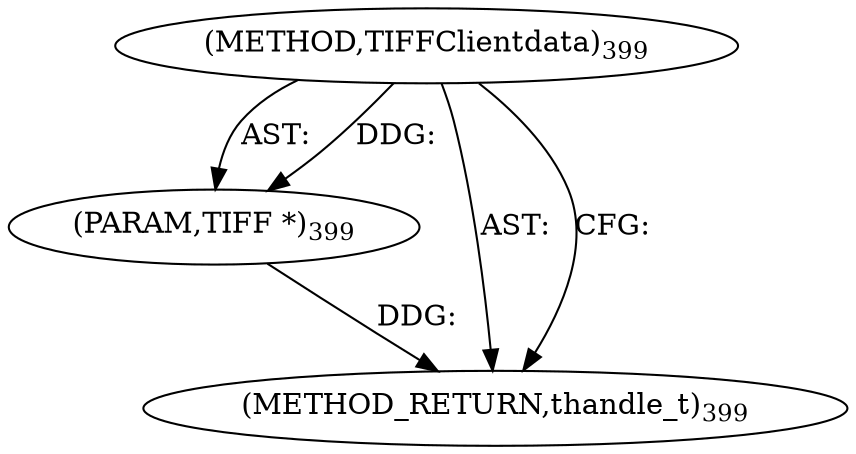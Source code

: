digraph "TIFFClientdata" {  
"8657" [label = <(METHOD,TIFFClientdata)<SUB>399</SUB>> ]
"8658" [label = <(PARAM,TIFF *)<SUB>399</SUB>> ]
"8659" [label = <(METHOD_RETURN,thandle_t)<SUB>399</SUB>> ]
  "8657" -> "8658"  [ label = "AST: "] 
  "8657" -> "8659"  [ label = "AST: "] 
  "8657" -> "8659"  [ label = "CFG: "] 
  "8658" -> "8659"  [ label = "DDG: "] 
  "8657" -> "8658"  [ label = "DDG: "] 
}
